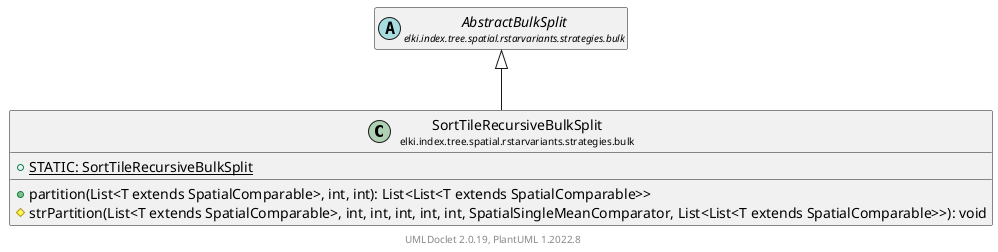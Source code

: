 @startuml
    remove .*\.(Instance|Par|Parameterizer|Factory)$
    set namespaceSeparator none
    hide empty fields
    hide empty methods

    class "<size:14>SortTileRecursiveBulkSplit\n<size:10>elki.index.tree.spatial.rstarvariants.strategies.bulk" as elki.index.tree.spatial.rstarvariants.strategies.bulk.SortTileRecursiveBulkSplit [[SortTileRecursiveBulkSplit.html]] {
        {static} +STATIC: SortTileRecursiveBulkSplit
        +partition(List<T extends SpatialComparable>, int, int): List<List<T extends SpatialComparable>>
        #strPartition(List<T extends SpatialComparable>, int, int, int, int, int, SpatialSingleMeanComparator, List<List<T extends SpatialComparable>>): void
    }

    abstract class "<size:14>AbstractBulkSplit\n<size:10>elki.index.tree.spatial.rstarvariants.strategies.bulk" as elki.index.tree.spatial.rstarvariants.strategies.bulk.AbstractBulkSplit [[AbstractBulkSplit.html]]
    class "<size:14>SortTileRecursiveBulkSplit.Par\n<size:10>elki.index.tree.spatial.rstarvariants.strategies.bulk" as elki.index.tree.spatial.rstarvariants.strategies.bulk.SortTileRecursiveBulkSplit.Par [[SortTileRecursiveBulkSplit.Par.html]]

    elki.index.tree.spatial.rstarvariants.strategies.bulk.AbstractBulkSplit <|-- elki.index.tree.spatial.rstarvariants.strategies.bulk.SortTileRecursiveBulkSplit
    elki.index.tree.spatial.rstarvariants.strategies.bulk.SortTileRecursiveBulkSplit +-- elki.index.tree.spatial.rstarvariants.strategies.bulk.SortTileRecursiveBulkSplit.Par

    center footer UMLDoclet 2.0.19, PlantUML 1.2022.8
@enduml
